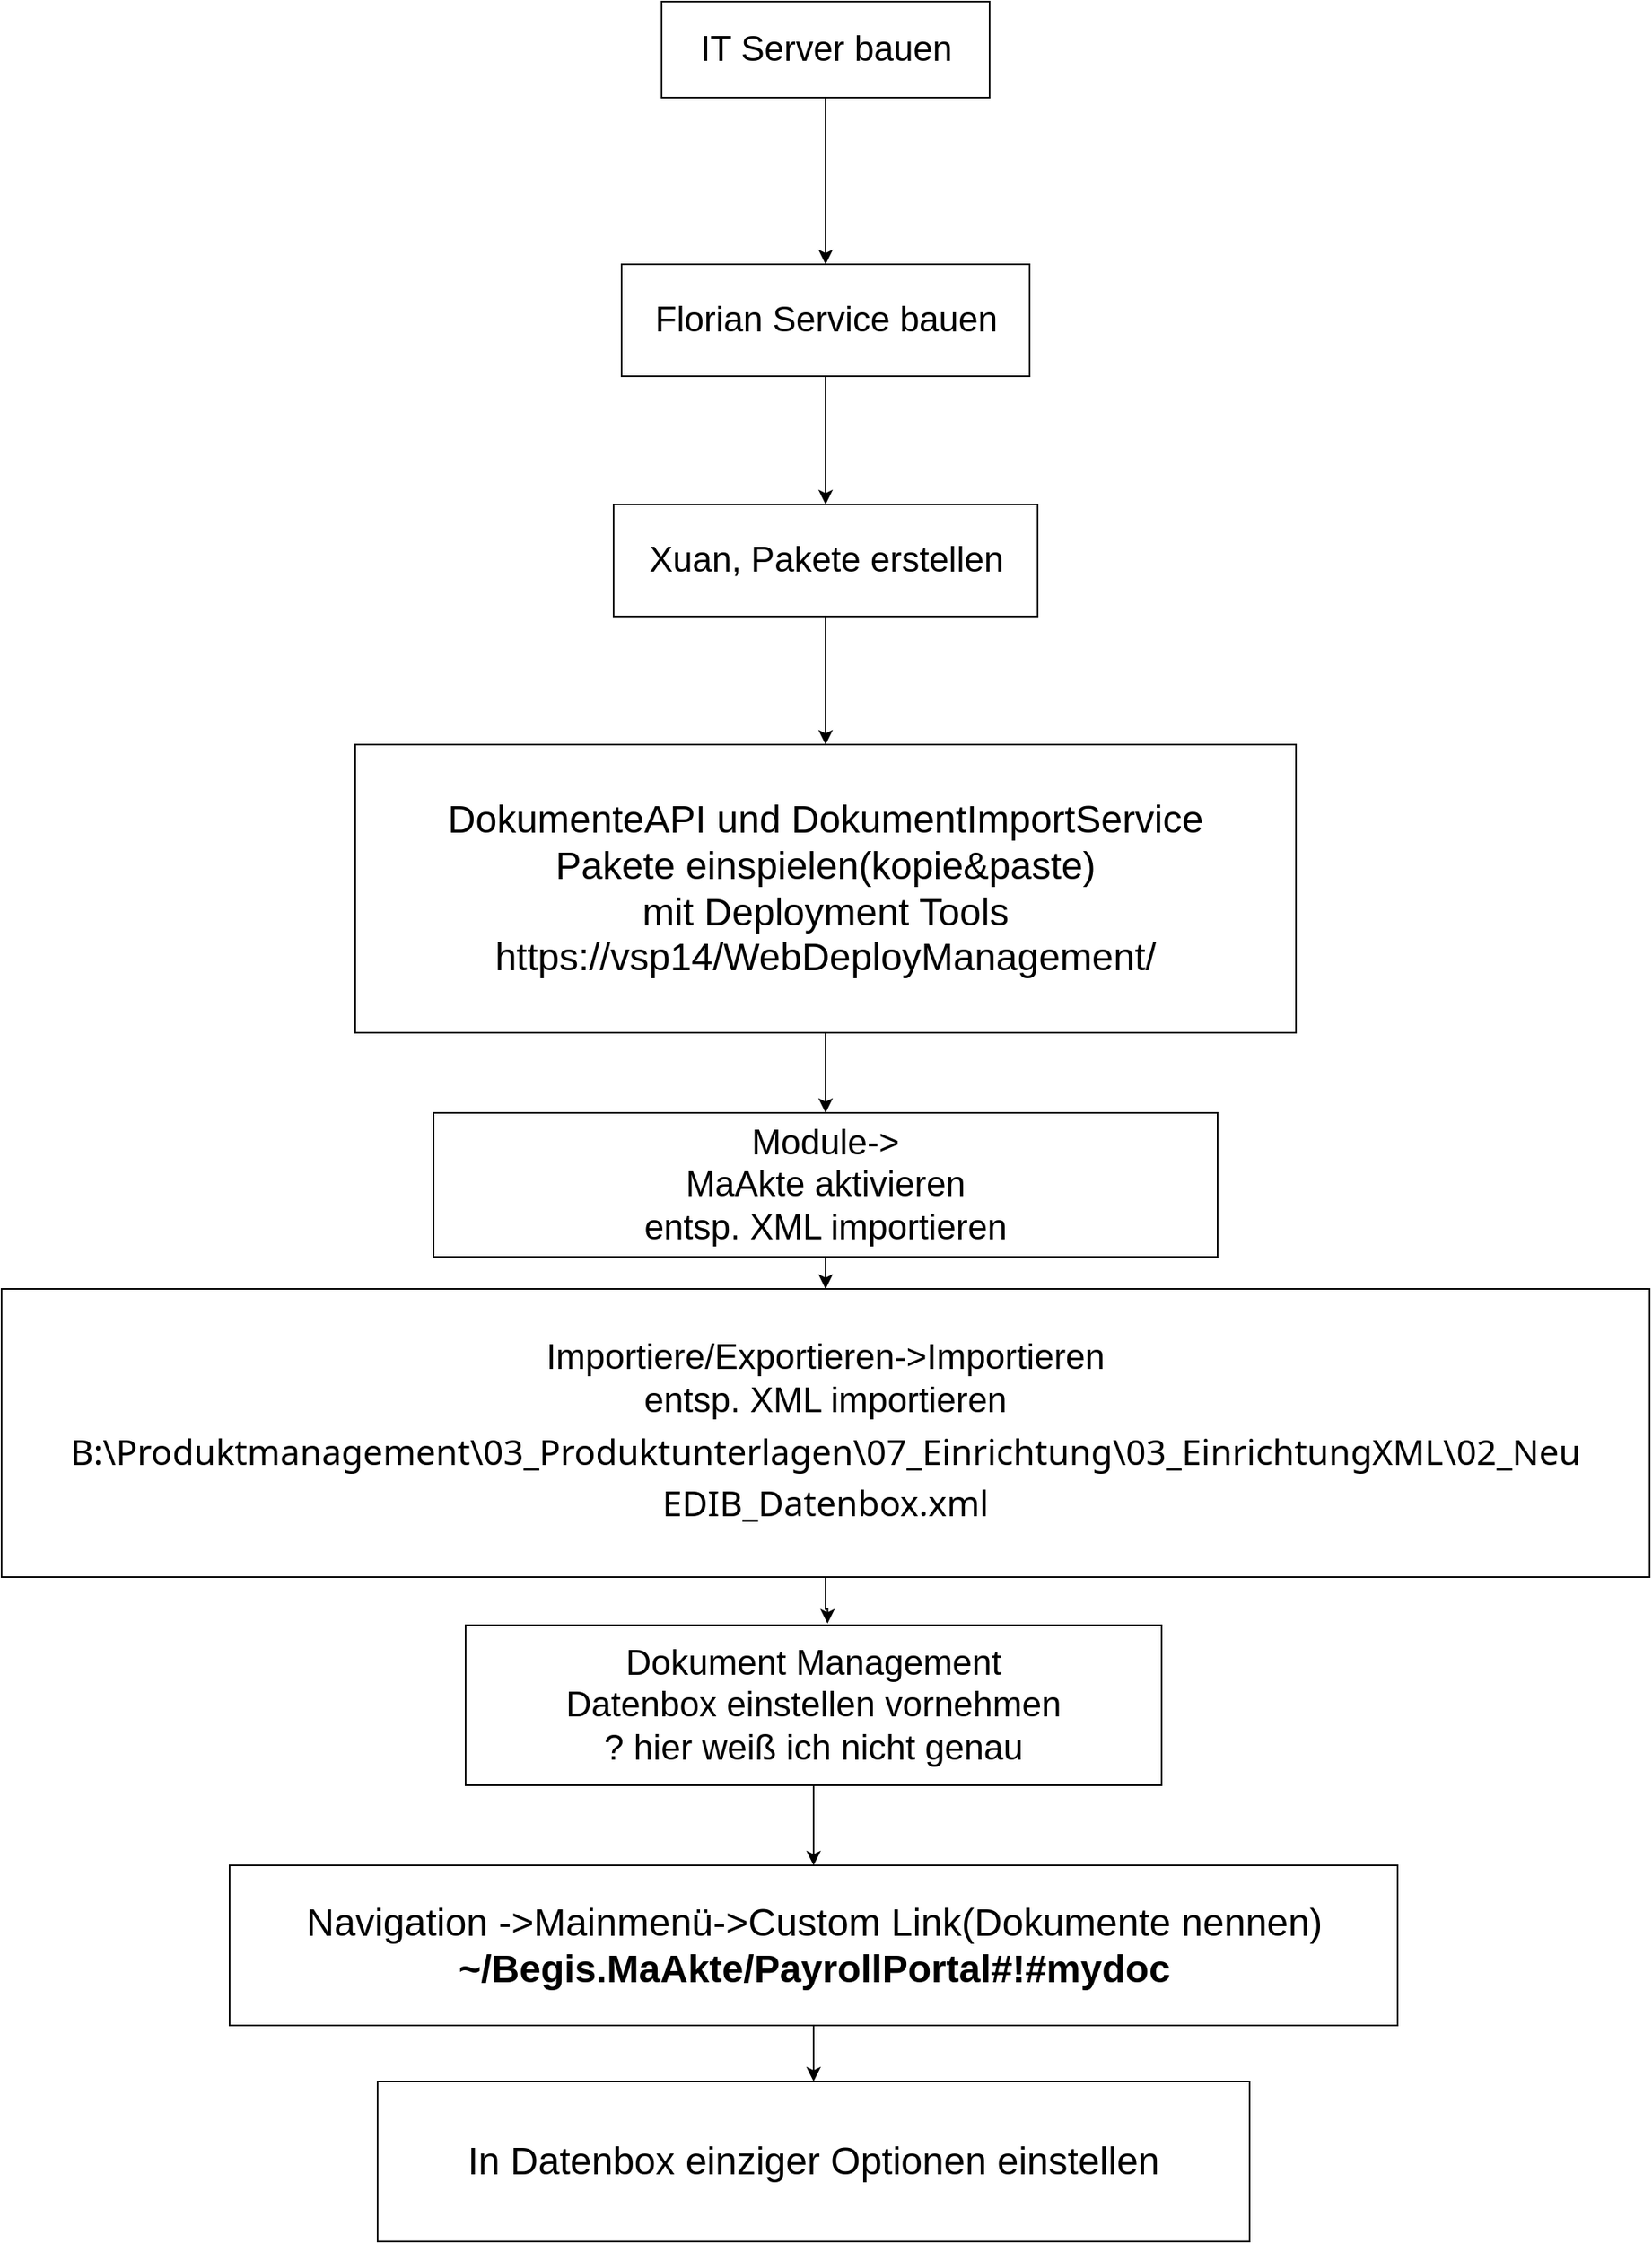 <mxfile version="14.0.4" type="github">
  <diagram id="iYjn84gbydF3m9eiHrol" name="Page-1">
    <mxGraphModel dx="2249" dy="1931" grid="1" gridSize="10" guides="1" tooltips="1" connect="1" arrows="1" fold="1" page="1" pageScale="1" pageWidth="827" pageHeight="1169" math="0" shadow="0">
      <root>
        <mxCell id="0" />
        <mxCell id="1" parent="0" />
        <mxCell id="VxGcLPcYC0vzYLZDV8K8-2" value="" style="edgeStyle=orthogonalEdgeStyle;rounded=0;orthogonalLoop=1;jettySize=auto;html=1;fontSize=24;" edge="1" parent="1" source="BdOayHVXuTlcWGNxm3zI-1" target="VxGcLPcYC0vzYLZDV8K8-1">
          <mxGeometry relative="1" as="geometry" />
        </mxCell>
        <mxCell id="BdOayHVXuTlcWGNxm3zI-1" value="&lt;font style=&quot;font-size: 22px&quot;&gt;Module-&amp;gt;&lt;br style=&quot;font-size: 22px&quot;&gt;MaAkte aktivieren&lt;br&gt;entsp. XML importieren&lt;br&gt;&lt;/font&gt;" style="rounded=0;whiteSpace=wrap;html=1;fontSize=22;" parent="1" vertex="1">
          <mxGeometry x="140" y="50" width="490" height="90" as="geometry" />
        </mxCell>
        <mxCell id="BdOayHVXuTlcWGNxm3zI-2" value="Dokument Management&lt;br&gt;Datenbox einstellen vornehmen&lt;br&gt;? hier weiß ich nicht genau" style="rounded=0;whiteSpace=wrap;html=1;fontSize=22;" parent="1" vertex="1">
          <mxGeometry x="160" y="370" width="435" height="100" as="geometry" />
        </mxCell>
        <mxCell id="BdOayHVXuTlcWGNxm3zI-3" value="Navigation -&amp;gt;Mainmenü-&amp;gt;Custom Link(Dokumente nennen)&lt;br style=&quot;font-size: 24px&quot;&gt;&lt;div class=&quot;WordSection1&quot; style=&quot;font-size: 24px&quot;&gt;&lt;p class=&quot;MsoNormal&quot; style=&quot;margin: 0cm ; line-height: normal ; font-size: 24px ; font-family: &amp;#34;calibri&amp;#34; , sans-serif&quot;&gt;&lt;b style=&quot;font-size: 24px&quot;&gt;&lt;span lang=&quot;ZH-CN&quot; style=&quot;font-size: 24px ; font-family: &amp;#34;microsoft yahei&amp;#34; , sans-serif&quot;&gt;~/Begis.MaAkte/PayrollPortal#!#mydoc&lt;/span&gt;&lt;/b&gt;&lt;/p&gt;&lt;/div&gt;" style="rounded=0;whiteSpace=wrap;html=1;fontSize=24;" parent="1" vertex="1">
          <mxGeometry x="12.5" y="520" width="730" height="100" as="geometry" />
        </mxCell>
        <mxCell id="BdOayHVXuTlcWGNxm3zI-5" value="" style="endArrow=classic;html=1;fontSize=24;exitX=0.5;exitY=1;exitDx=0;exitDy=0;entryX=0.5;entryY=0;entryDx=0;entryDy=0;" parent="1" source="BdOayHVXuTlcWGNxm3zI-2" target="BdOayHVXuTlcWGNxm3zI-3" edge="1">
          <mxGeometry width="50" height="50" relative="1" as="geometry">
            <mxPoint x="442.5" y="530" as="sourcePoint" />
            <mxPoint x="442.5" y="610" as="targetPoint" />
          </mxGeometry>
        </mxCell>
        <mxCell id="BdOayHVXuTlcWGNxm3zI-6" value="In Datenbox einziger Optionen einstellen" style="rounded=0;whiteSpace=wrap;html=1;fontSize=24;" parent="1" vertex="1">
          <mxGeometry x="105" y="655" width="545" height="100" as="geometry" />
        </mxCell>
        <mxCell id="BdOayHVXuTlcWGNxm3zI-7" value="" style="endArrow=classic;html=1;fontSize=24;entryX=0.5;entryY=0;entryDx=0;entryDy=0;exitX=0.5;exitY=1;exitDx=0;exitDy=0;" parent="1" source="BdOayHVXuTlcWGNxm3zI-3" target="BdOayHVXuTlcWGNxm3zI-6" edge="1">
          <mxGeometry width="50" height="50" relative="1" as="geometry">
            <mxPoint x="382.5" y="810" as="sourcePoint" />
            <mxPoint x="432.5" y="760" as="targetPoint" />
          </mxGeometry>
        </mxCell>
        <mxCell id="BdOayHVXuTlcWGNxm3zI-9" style="edgeStyle=orthogonalEdgeStyle;rounded=0;orthogonalLoop=1;jettySize=auto;html=1;fontSize=24;" parent="1" source="BdOayHVXuTlcWGNxm3zI-8" target="BdOayHVXuTlcWGNxm3zI-1" edge="1">
          <mxGeometry relative="1" as="geometry" />
        </mxCell>
        <mxCell id="BdOayHVXuTlcWGNxm3zI-8" value="DokumenteAPI und DokumentImportService &lt;br&gt;Pakete einspielen(kopie&amp;amp;paste)&lt;br&gt;mit Deployment Tools&lt;br&gt;https://vsp14/WebDeployManagement/" style="rounded=0;whiteSpace=wrap;html=1;fontSize=24;" parent="1" vertex="1">
          <mxGeometry x="91" y="-180" width="588" height="180" as="geometry" />
        </mxCell>
        <mxCell id="VxGcLPcYC0vzYLZDV8K8-3" style="edgeStyle=orthogonalEdgeStyle;rounded=0;orthogonalLoop=1;jettySize=auto;html=1;fontSize=24;entryX=0.52;entryY=-0.01;entryDx=0;entryDy=0;entryPerimeter=0;" edge="1" parent="1" source="VxGcLPcYC0vzYLZDV8K8-1" target="BdOayHVXuTlcWGNxm3zI-2">
          <mxGeometry relative="1" as="geometry">
            <mxPoint x="420" y="360" as="targetPoint" />
          </mxGeometry>
        </mxCell>
        <mxCell id="VxGcLPcYC0vzYLZDV8K8-1" value="&lt;font style=&quot;font-size: 22px;&quot;&gt;Importiere/Exportieren-&amp;gt;Importieren&lt;br style=&quot;font-size: 22px;&quot;&gt;entsp. XML importieren&lt;br style=&quot;font-size: 22px;&quot;&gt;&lt;div class=&quot;WordSection1&quot; style=&quot;font-size: 22px;&quot;&gt;&lt;p class=&quot;MsoNormal&quot; style=&quot;margin: 2pt 0cm; line-height: normal; font-size: 22px; font-family: calibri, sans-serif;&quot;&gt;&lt;span style=&quot;font-size: 22px; font-family: &amp;quot;segoe ui&amp;quot;, sans-serif;&quot;&gt;B:\Produktmanagement\03_Produktunterlagen\07_Einrichtung\03_EinrichtungXML\02_Neu&lt;/span&gt;&lt;span style=&quot;font-size: 22px; font-family: &amp;quot;segoe ui&amp;quot;, sans-serif;&quot;&gt;&lt;/span&gt;&lt;/p&gt;&lt;p class=&quot;MsoNormal&quot; style=&quot;margin: 2pt 0cm; line-height: normal; font-size: 22px; font-family: calibri, sans-serif;&quot;&gt;&lt;span style=&quot;font-size: 22px; font-family: &amp;quot;segoe ui&amp;quot;, sans-serif;&quot;&gt;EDIB_Datenbox.xml&lt;/span&gt;&lt;span style=&quot;font-size: 22px; font-family: &amp;quot;segoe ui&amp;quot;, sans-serif;&quot;&gt;&lt;/span&gt;&lt;/p&gt;&lt;/div&gt;&lt;/font&gt;" style="rounded=0;whiteSpace=wrap;html=1;fontSize=22;" vertex="1" parent="1">
          <mxGeometry x="-130" y="160" width="1030" height="180" as="geometry" />
        </mxCell>
        <mxCell id="VxGcLPcYC0vzYLZDV8K8-5" value="" style="edgeStyle=orthogonalEdgeStyle;rounded=0;orthogonalLoop=1;jettySize=auto;html=1;fontSize=22;" edge="1" parent="1" source="VxGcLPcYC0vzYLZDV8K8-4" target="BdOayHVXuTlcWGNxm3zI-8">
          <mxGeometry relative="1" as="geometry" />
        </mxCell>
        <mxCell id="VxGcLPcYC0vzYLZDV8K8-4" value="Xuan, Pakete erstellen" style="rounded=0;whiteSpace=wrap;html=1;fontSize=22;" vertex="1" parent="1">
          <mxGeometry x="252.5" y="-330" width="265" height="70" as="geometry" />
        </mxCell>
        <mxCell id="VxGcLPcYC0vzYLZDV8K8-7" value="" style="edgeStyle=orthogonalEdgeStyle;rounded=0;orthogonalLoop=1;jettySize=auto;html=1;fontSize=22;" edge="1" parent="1" source="VxGcLPcYC0vzYLZDV8K8-6" target="VxGcLPcYC0vzYLZDV8K8-4">
          <mxGeometry relative="1" as="geometry" />
        </mxCell>
        <mxCell id="VxGcLPcYC0vzYLZDV8K8-6" value="Florian Service bauen" style="rounded=0;whiteSpace=wrap;html=1;fontSize=22;" vertex="1" parent="1">
          <mxGeometry x="257.5" y="-480" width="255" height="70" as="geometry" />
        </mxCell>
        <mxCell id="VxGcLPcYC0vzYLZDV8K8-9" value="" style="edgeStyle=orthogonalEdgeStyle;rounded=0;orthogonalLoop=1;jettySize=auto;html=1;fontSize=22;" edge="1" parent="1" source="VxGcLPcYC0vzYLZDV8K8-8" target="VxGcLPcYC0vzYLZDV8K8-6">
          <mxGeometry relative="1" as="geometry" />
        </mxCell>
        <mxCell id="VxGcLPcYC0vzYLZDV8K8-8" value="IT Server bauen" style="rounded=0;whiteSpace=wrap;html=1;fontSize=22;" vertex="1" parent="1">
          <mxGeometry x="282.5" y="-644" width="205" height="60" as="geometry" />
        </mxCell>
      </root>
    </mxGraphModel>
  </diagram>
</mxfile>
